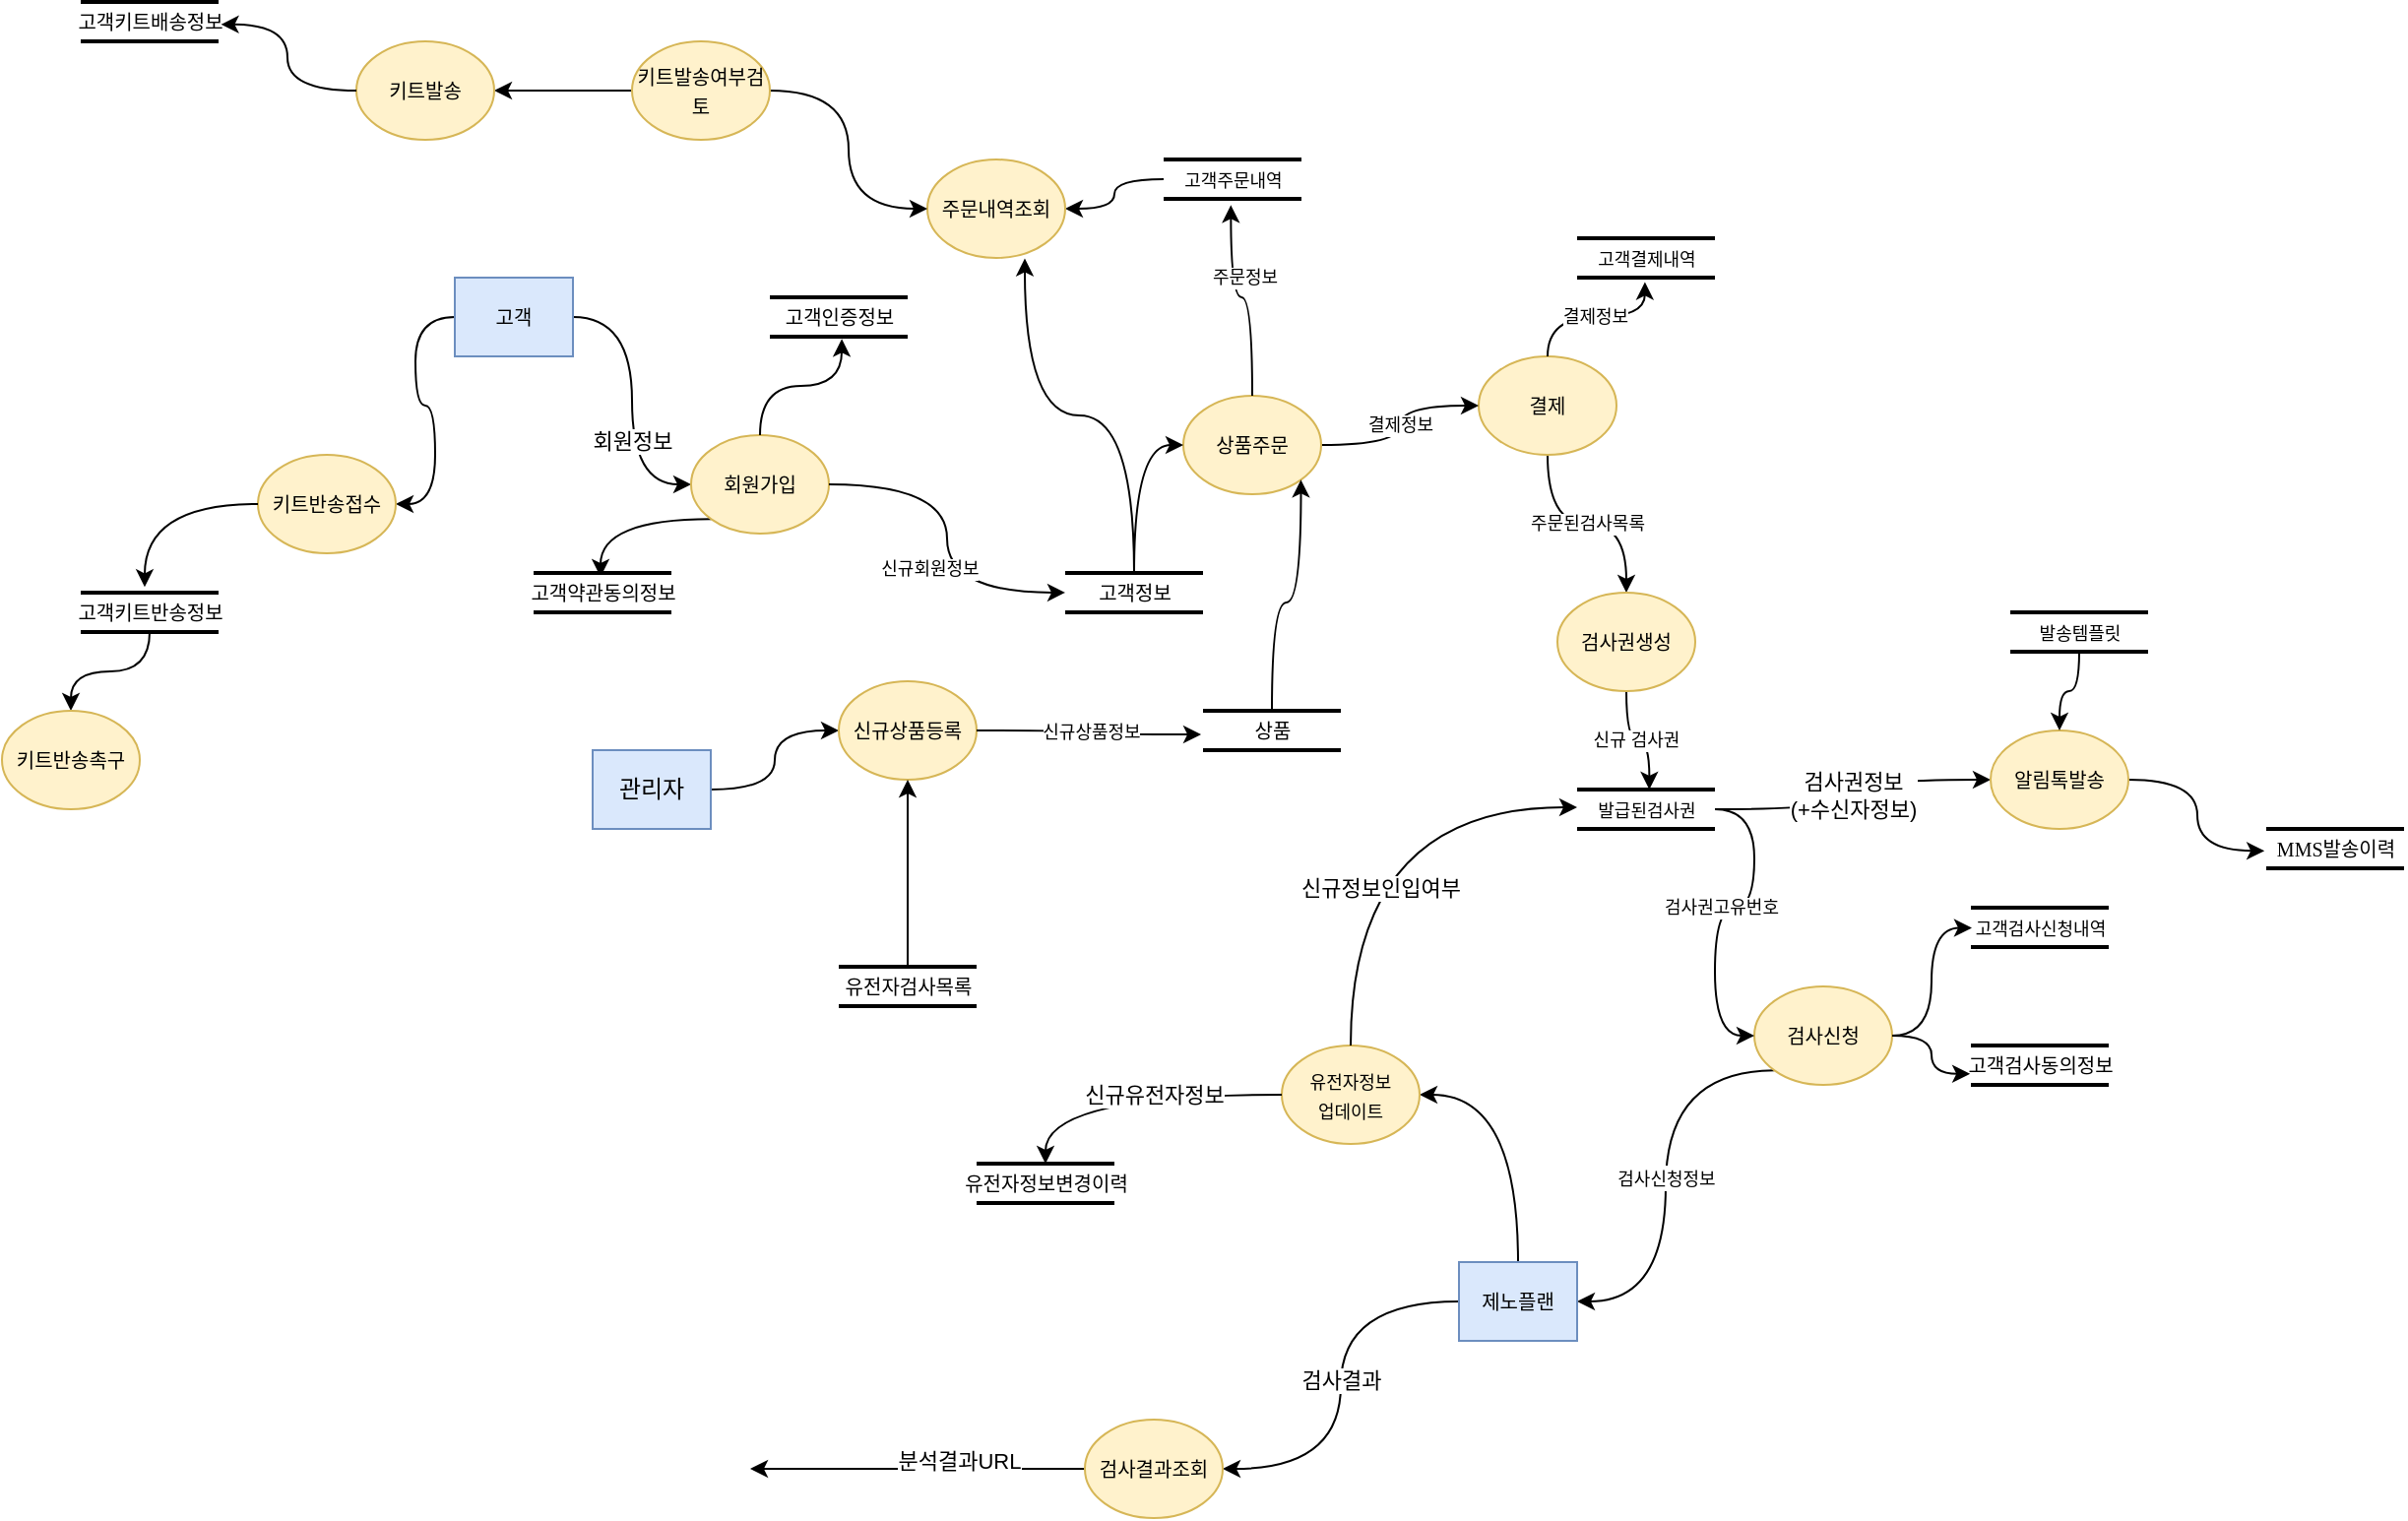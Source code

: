 <mxfile version="22.1.20" type="github">
  <diagram name="Page-1" id="52a04d89-c75d-2922-d76d-85b35f80e030">
    <mxGraphModel dx="1687" dy="868" grid="1" gridSize="10" guides="1" tooltips="1" connect="1" arrows="1" fold="1" page="1" pageScale="1" pageWidth="1600" pageHeight="900" background="none" math="0" shadow="0">
      <root>
        <mxCell id="0" />
        <mxCell id="1" parent="0" />
        <mxCell id="17472293e6e8944d-4" value="&lt;font style=&quot;font-size: 9px;&quot;&gt;고객결제내역&lt;/font&gt;" style="html=1;rounded=0;shadow=0;comic=0;labelBackgroundColor=none;strokeWidth=2;fontFamily=Verdana;fontSize=12;align=center;shape=mxgraph.ios7ui.horLines;" parent="1" vertex="1">
          <mxGeometry x="1050" y="210" width="70" height="20" as="geometry" />
        </mxCell>
        <mxCell id="e2xfSPb0T8YYYIXP3AMZ-35" style="edgeStyle=orthogonalEdgeStyle;rounded=0;orthogonalLoop=1;jettySize=auto;html=1;curved=1;entryX=1;entryY=0.5;entryDx=0;entryDy=0;exitX=0;exitY=1;exitDx=0;exitDy=0;" parent="1" source="e2xfSPb0T8YYYIXP3AMZ-11" target="e2xfSPb0T8YYYIXP3AMZ-34" edge="1">
          <mxGeometry relative="1" as="geometry">
            <mxPoint x="1000" y="662" as="targetPoint" />
          </mxGeometry>
        </mxCell>
        <mxCell id="e2xfSPb0T8YYYIXP3AMZ-36" value="&lt;font style=&quot;font-size: 9px;&quot;&gt;검사신청정보&lt;/font&gt;" style="edgeLabel;html=1;align=center;verticalAlign=middle;resizable=0;points=[];" parent="e2xfSPb0T8YYYIXP3AMZ-35" vertex="1" connectable="0">
          <mxGeometry relative="1" as="geometry">
            <mxPoint as="offset" />
          </mxGeometry>
        </mxCell>
        <mxCell id="e2xfSPb0T8YYYIXP3AMZ-11" value="&lt;font style=&quot;font-size: 10px;&quot;&gt;검사신청&lt;/font&gt;" style="ellipse;whiteSpace=wrap;html=1;rounded=1;shadow=0;comic=0;labelBackgroundColor=none;strokeWidth=1;fontFamily=Verdana;fontSize=12;align=center;fillColor=#fff2cc;strokeColor=#d6b656;" parent="1" vertex="1">
          <mxGeometry x="1140" y="590" width="70" height="50" as="geometry" />
        </mxCell>
        <mxCell id="e2xfSPb0T8YYYIXP3AMZ-44" style="edgeStyle=orthogonalEdgeStyle;rounded=0;orthogonalLoop=1;jettySize=auto;html=1;curved=1;entryX=0.5;entryY=0;entryDx=0;entryDy=0;" parent="1" source="e2xfSPb0T8YYYIXP3AMZ-12" target="e2xfSPb0T8YYYIXP3AMZ-46" edge="1">
          <mxGeometry relative="1" as="geometry">
            <mxPoint x="1070" y="380" as="targetPoint" />
          </mxGeometry>
        </mxCell>
        <mxCell id="e2xfSPb0T8YYYIXP3AMZ-47" value="주문된검사목록" style="edgeLabel;html=1;align=center;verticalAlign=middle;resizable=0;points=[];fontSize=9;" parent="e2xfSPb0T8YYYIXP3AMZ-44" vertex="1" connectable="0">
          <mxGeometry relative="1" as="geometry">
            <mxPoint as="offset" />
          </mxGeometry>
        </mxCell>
        <mxCell id="e2xfSPb0T8YYYIXP3AMZ-12" value="&lt;font style=&quot;font-size: 10px;&quot;&gt;결제&lt;/font&gt;" style="ellipse;whiteSpace=wrap;html=1;rounded=1;shadow=0;comic=0;labelBackgroundColor=none;strokeWidth=1;fontFamily=Verdana;fontSize=12;align=center;fillColor=#fff2cc;strokeColor=#d6b656;" parent="1" vertex="1">
          <mxGeometry x="1000" y="270" width="70" height="50" as="geometry" />
        </mxCell>
        <mxCell id="e2xfSPb0T8YYYIXP3AMZ-39" style="edgeStyle=orthogonalEdgeStyle;rounded=0;orthogonalLoop=1;jettySize=auto;html=1;entryX=0;entryY=0.5;entryDx=0;entryDy=0;curved=1;" parent="1" source="e2xfSPb0T8YYYIXP3AMZ-13" target="e2xfSPb0T8YYYIXP3AMZ-12" edge="1">
          <mxGeometry relative="1" as="geometry" />
        </mxCell>
        <mxCell id="e2xfSPb0T8YYYIXP3AMZ-40" value="결제정보" style="edgeLabel;html=1;align=center;verticalAlign=middle;resizable=0;points=[];fontSize=9;" parent="e2xfSPb0T8YYYIXP3AMZ-39" vertex="1" connectable="0">
          <mxGeometry relative="1" as="geometry">
            <mxPoint as="offset" />
          </mxGeometry>
        </mxCell>
        <mxCell id="e2xfSPb0T8YYYIXP3AMZ-13" value="&lt;font style=&quot;font-size: 10px;&quot;&gt;상품주문&lt;/font&gt;" style="ellipse;whiteSpace=wrap;html=1;rounded=1;shadow=0;comic=0;labelBackgroundColor=none;strokeWidth=1;fontFamily=Verdana;fontSize=12;align=center;fillColor=#fff2cc;strokeColor=#d6b656;" parent="1" vertex="1">
          <mxGeometry x="850" y="290" width="70" height="50" as="geometry" />
        </mxCell>
        <mxCell id="e2xfSPb0T8YYYIXP3AMZ-18" style="edgeStyle=orthogonalEdgeStyle;rounded=0;orthogonalLoop=1;jettySize=auto;html=1;entryX=0.488;entryY=1.159;entryDx=0;entryDy=0;entryPerimeter=0;curved=1;" parent="1" source="e2xfSPb0T8YYYIXP3AMZ-13" target="e2xfSPb0T8YYYIXP3AMZ-21" edge="1">
          <mxGeometry relative="1" as="geometry">
            <mxPoint x="964.58" y="387.9" as="targetPoint" />
          </mxGeometry>
        </mxCell>
        <mxCell id="e2xfSPb0T8YYYIXP3AMZ-33" value="주문정보" style="edgeLabel;html=1;align=center;verticalAlign=middle;resizable=0;points=[];fontSize=9;" parent="e2xfSPb0T8YYYIXP3AMZ-18" vertex="1" connectable="0">
          <mxGeometry y="-10" relative="1" as="geometry">
            <mxPoint as="offset" />
          </mxGeometry>
        </mxCell>
        <mxCell id="e2xfSPb0T8YYYIXP3AMZ-114" style="edgeStyle=orthogonalEdgeStyle;rounded=0;orthogonalLoop=1;jettySize=auto;html=1;entryX=1;entryY=0.5;entryDx=0;entryDy=0;curved=1;" parent="1" source="e2xfSPb0T8YYYIXP3AMZ-21" target="e2xfSPb0T8YYYIXP3AMZ-111" edge="1">
          <mxGeometry relative="1" as="geometry" />
        </mxCell>
        <mxCell id="e2xfSPb0T8YYYIXP3AMZ-21" value="&lt;font style=&quot;font-size: 9px;&quot;&gt;고객주문내역&lt;/font&gt;" style="html=1;rounded=0;shadow=0;comic=0;labelBackgroundColor=none;strokeWidth=2;fontFamily=Verdana;fontSize=12;align=center;shape=mxgraph.ios7ui.horLines;" parent="1" vertex="1">
          <mxGeometry x="840" y="170" width="70" height="20" as="geometry" />
        </mxCell>
        <mxCell id="e2xfSPb0T8YYYIXP3AMZ-56" style="edgeStyle=orthogonalEdgeStyle;rounded=0;orthogonalLoop=1;jettySize=auto;html=1;entryX=1;entryY=0.5;entryDx=0;entryDy=0;curved=1;" parent="1" source="e2xfSPb0T8YYYIXP3AMZ-34" target="e2xfSPb0T8YYYIXP3AMZ-55" edge="1">
          <mxGeometry relative="1" as="geometry" />
        </mxCell>
        <mxCell id="e2xfSPb0T8YYYIXP3AMZ-59" value="검사결과" style="edgeLabel;html=1;align=center;verticalAlign=middle;resizable=0;points=[];" parent="e2xfSPb0T8YYYIXP3AMZ-56" vertex="1" connectable="0">
          <mxGeometry relative="1" as="geometry">
            <mxPoint y="-3" as="offset" />
          </mxGeometry>
        </mxCell>
        <mxCell id="qD-0tBkQnBFQ0dMMJoZ8-3" style="edgeStyle=orthogonalEdgeStyle;rounded=0;orthogonalLoop=1;jettySize=auto;html=1;entryX=1;entryY=0.5;entryDx=0;entryDy=0;curved=1;exitX=0.5;exitY=0;exitDx=0;exitDy=0;" edge="1" parent="1" source="e2xfSPb0T8YYYIXP3AMZ-34" target="qD-0tBkQnBFQ0dMMJoZ8-6">
          <mxGeometry relative="1" as="geometry">
            <mxPoint x="970" y="640" as="targetPoint" />
          </mxGeometry>
        </mxCell>
        <mxCell id="e2xfSPb0T8YYYIXP3AMZ-34" value="&lt;span style=&quot;font-size: 10px;&quot;&gt;제노플랜&lt;/span&gt;" style="rounded=0;whiteSpace=wrap;html=1;fillColor=#dae8fc;strokeColor=#6c8ebf;" parent="1" vertex="1">
          <mxGeometry x="990" y="730" width="60" height="40" as="geometry" />
        </mxCell>
        <mxCell id="e2xfSPb0T8YYYIXP3AMZ-42" style="edgeStyle=orthogonalEdgeStyle;rounded=0;orthogonalLoop=1;jettySize=auto;html=1;entryX=0.492;entryY=1.112;entryDx=0;entryDy=0;entryPerimeter=0;curved=1;" parent="1" source="e2xfSPb0T8YYYIXP3AMZ-12" target="17472293e6e8944d-4" edge="1">
          <mxGeometry relative="1" as="geometry" />
        </mxCell>
        <mxCell id="e2xfSPb0T8YYYIXP3AMZ-43" value="결제정보" style="edgeLabel;html=1;align=center;verticalAlign=middle;resizable=0;points=[];fontSize=9;" parent="e2xfSPb0T8YYYIXP3AMZ-42" vertex="1" connectable="0">
          <mxGeometry relative="1" as="geometry">
            <mxPoint as="offset" />
          </mxGeometry>
        </mxCell>
        <mxCell id="e2xfSPb0T8YYYIXP3AMZ-48" style="edgeStyle=orthogonalEdgeStyle;rounded=0;orthogonalLoop=1;jettySize=auto;html=1;curved=1;entryX=0.524;entryY=0;entryDx=0;entryDy=0;entryPerimeter=0;" parent="1" source="e2xfSPb0T8YYYIXP3AMZ-46" target="e2xfSPb0T8YYYIXP3AMZ-51" edge="1">
          <mxGeometry relative="1" as="geometry">
            <mxPoint x="1090" y="500" as="targetPoint" />
          </mxGeometry>
        </mxCell>
        <mxCell id="e2xfSPb0T8YYYIXP3AMZ-50" value="신규 검사권&amp;nbsp;" style="edgeLabel;html=1;align=center;verticalAlign=middle;resizable=0;points=[];fontSize=9;" parent="e2xfSPb0T8YYYIXP3AMZ-48" vertex="1" connectable="0">
          <mxGeometry relative="1" as="geometry">
            <mxPoint as="offset" />
          </mxGeometry>
        </mxCell>
        <mxCell id="e2xfSPb0T8YYYIXP3AMZ-46" value="&lt;font style=&quot;font-size: 10px;&quot;&gt;검사권생성&lt;/font&gt;" style="ellipse;whiteSpace=wrap;html=1;rounded=1;shadow=0;comic=0;labelBackgroundColor=none;strokeWidth=1;fontFamily=Verdana;fontSize=12;align=center;fillColor=#fff2cc;strokeColor=#d6b656;" parent="1" vertex="1">
          <mxGeometry x="1040" y="390" width="70" height="50" as="geometry" />
        </mxCell>
        <mxCell id="e2xfSPb0T8YYYIXP3AMZ-53" style="edgeStyle=orthogonalEdgeStyle;rounded=0;orthogonalLoop=1;jettySize=auto;html=1;entryX=0;entryY=0.5;entryDx=0;entryDy=0;curved=1;" parent="1" source="e2xfSPb0T8YYYIXP3AMZ-51" target="e2xfSPb0T8YYYIXP3AMZ-11" edge="1">
          <mxGeometry relative="1" as="geometry" />
        </mxCell>
        <mxCell id="e2xfSPb0T8YYYIXP3AMZ-54" value="검사권고유번호" style="edgeLabel;html=1;align=center;verticalAlign=middle;resizable=0;points=[];fontSize=9;" parent="e2xfSPb0T8YYYIXP3AMZ-53" vertex="1" connectable="0">
          <mxGeometry relative="1" as="geometry">
            <mxPoint as="offset" />
          </mxGeometry>
        </mxCell>
        <mxCell id="e2xfSPb0T8YYYIXP3AMZ-88" style="edgeStyle=orthogonalEdgeStyle;rounded=0;orthogonalLoop=1;jettySize=auto;html=1;entryX=0;entryY=0.5;entryDx=0;entryDy=0;curved=1;" parent="1" source="e2xfSPb0T8YYYIXP3AMZ-51" target="e2xfSPb0T8YYYIXP3AMZ-87" edge="1">
          <mxGeometry relative="1" as="geometry" />
        </mxCell>
        <mxCell id="e2xfSPb0T8YYYIXP3AMZ-93" value="검사권정보&lt;br&gt;(+수신자정보)" style="edgeLabel;html=1;align=center;verticalAlign=middle;resizable=0;points=[];" parent="e2xfSPb0T8YYYIXP3AMZ-88" vertex="1" connectable="0">
          <mxGeometry relative="1" as="geometry">
            <mxPoint as="offset" />
          </mxGeometry>
        </mxCell>
        <mxCell id="e2xfSPb0T8YYYIXP3AMZ-51" value="&lt;font style=&quot;font-size: 9px;&quot;&gt;발급된검사권&lt;br&gt;&lt;/font&gt;" style="html=1;rounded=0;shadow=0;comic=0;labelBackgroundColor=none;strokeWidth=2;fontFamily=Verdana;fontSize=12;align=center;shape=mxgraph.ios7ui.horLines;" parent="1" vertex="1">
          <mxGeometry x="1050" y="490" width="70" height="20" as="geometry" />
        </mxCell>
        <mxCell id="qD-0tBkQnBFQ0dMMJoZ8-19" style="edgeStyle=orthogonalEdgeStyle;rounded=0;orthogonalLoop=1;jettySize=auto;html=1;" edge="1" parent="1" source="e2xfSPb0T8YYYIXP3AMZ-55">
          <mxGeometry relative="1" as="geometry">
            <mxPoint x="630" y="835" as="targetPoint" />
          </mxGeometry>
        </mxCell>
        <mxCell id="qD-0tBkQnBFQ0dMMJoZ8-20" value="분석결과URL" style="edgeLabel;html=1;align=center;verticalAlign=middle;resizable=0;points=[];" vertex="1" connectable="0" parent="qD-0tBkQnBFQ0dMMJoZ8-19">
          <mxGeometry x="-0.009" y="4" relative="1" as="geometry">
            <mxPoint x="16" y="-4" as="offset" />
          </mxGeometry>
        </mxCell>
        <mxCell id="e2xfSPb0T8YYYIXP3AMZ-55" value="&lt;span style=&quot;font-size: 10px;&quot;&gt;검사결과조회&lt;/span&gt;" style="ellipse;whiteSpace=wrap;html=1;rounded=1;shadow=0;comic=0;labelBackgroundColor=none;strokeWidth=1;fontFamily=Verdana;fontSize=12;align=center;fillColor=#fff2cc;strokeColor=#d6b656;" parent="1" vertex="1">
          <mxGeometry x="800" y="810" width="70" height="50" as="geometry" />
        </mxCell>
        <mxCell id="e2xfSPb0T8YYYIXP3AMZ-64" style="edgeStyle=orthogonalEdgeStyle;rounded=0;orthogonalLoop=1;jettySize=auto;html=1;entryX=0;entryY=0.5;entryDx=0;entryDy=0;curved=1;exitX=1;exitY=0.5;exitDx=0;exitDy=0;" parent="1" source="e2xfSPb0T8YYYIXP3AMZ-62" target="e2xfSPb0T8YYYIXP3AMZ-63" edge="1">
          <mxGeometry relative="1" as="geometry">
            <mxPoint x="610" y="445" as="sourcePoint" />
          </mxGeometry>
        </mxCell>
        <mxCell id="e2xfSPb0T8YYYIXP3AMZ-62" value="관리자" style="rounded=0;whiteSpace=wrap;html=1;fillColor=#dae8fc;strokeColor=#6c8ebf;" parent="1" vertex="1">
          <mxGeometry x="550" y="470" width="60" height="40" as="geometry" />
        </mxCell>
        <mxCell id="e2xfSPb0T8YYYIXP3AMZ-63" value="&lt;span style=&quot;font-size: 10px;&quot;&gt;신규상품등록&lt;/span&gt;" style="ellipse;whiteSpace=wrap;html=1;rounded=1;shadow=0;comic=0;labelBackgroundColor=none;strokeWidth=1;fontFamily=Verdana;fontSize=12;align=center;fillColor=#fff2cc;strokeColor=#d6b656;" parent="1" vertex="1">
          <mxGeometry x="675" y="435" width="70" height="50" as="geometry" />
        </mxCell>
        <mxCell id="e2xfSPb0T8YYYIXP3AMZ-67" style="edgeStyle=orthogonalEdgeStyle;rounded=0;orthogonalLoop=1;jettySize=auto;html=1;entryX=0.5;entryY=1;entryDx=0;entryDy=0;curved=1;" parent="1" source="e2xfSPb0T8YYYIXP3AMZ-66" target="e2xfSPb0T8YYYIXP3AMZ-63" edge="1">
          <mxGeometry relative="1" as="geometry" />
        </mxCell>
        <mxCell id="e2xfSPb0T8YYYIXP3AMZ-66" value="&lt;font size=&quot;1&quot;&gt;유전자검사목록&lt;/font&gt;" style="html=1;rounded=0;shadow=0;comic=0;labelBackgroundColor=none;strokeWidth=2;fontFamily=Verdana;fontSize=12;align=center;shape=mxgraph.ios7ui.horLines;" parent="1" vertex="1">
          <mxGeometry x="675" y="580" width="70" height="20" as="geometry" />
        </mxCell>
        <mxCell id="e2xfSPb0T8YYYIXP3AMZ-72" style="edgeStyle=orthogonalEdgeStyle;rounded=0;orthogonalLoop=1;jettySize=auto;html=1;entryX=1;entryY=1;entryDx=0;entryDy=0;curved=1;" parent="1" source="e2xfSPb0T8YYYIXP3AMZ-69" target="e2xfSPb0T8YYYIXP3AMZ-13" edge="1">
          <mxGeometry relative="1" as="geometry" />
        </mxCell>
        <mxCell id="e2xfSPb0T8YYYIXP3AMZ-69" value="&lt;font size=&quot;1&quot;&gt;상품&lt;/font&gt;" style="html=1;rounded=0;shadow=0;comic=0;labelBackgroundColor=none;strokeWidth=2;fontFamily=Verdana;fontSize=12;align=center;shape=mxgraph.ios7ui.horLines;" parent="1" vertex="1">
          <mxGeometry x="860" y="450" width="70" height="20" as="geometry" />
        </mxCell>
        <mxCell id="e2xfSPb0T8YYYIXP3AMZ-70" style="edgeStyle=orthogonalEdgeStyle;rounded=0;orthogonalLoop=1;jettySize=auto;html=1;entryX=-0.014;entryY=0.6;entryDx=0;entryDy=0;entryPerimeter=0;curved=1;" parent="1" source="e2xfSPb0T8YYYIXP3AMZ-63" target="e2xfSPb0T8YYYIXP3AMZ-69" edge="1">
          <mxGeometry relative="1" as="geometry" />
        </mxCell>
        <mxCell id="e2xfSPb0T8YYYIXP3AMZ-71" value="신규상품정보" style="edgeLabel;html=1;align=center;verticalAlign=middle;resizable=0;points=[];fontSize=9;" parent="e2xfSPb0T8YYYIXP3AMZ-70" vertex="1" connectable="0">
          <mxGeometry relative="1" as="geometry">
            <mxPoint as="offset" />
          </mxGeometry>
        </mxCell>
        <mxCell id="e2xfSPb0T8YYYIXP3AMZ-75" value="&lt;font style=&quot;font-size: 9px;&quot;&gt;고객검사신청내역&lt;/font&gt;" style="html=1;rounded=0;shadow=0;comic=0;labelBackgroundColor=none;strokeWidth=2;fontFamily=Verdana;fontSize=12;align=center;shape=mxgraph.ios7ui.horLines;" parent="1" vertex="1">
          <mxGeometry x="1250" y="550" width="70" height="20" as="geometry" />
        </mxCell>
        <mxCell id="e2xfSPb0T8YYYIXP3AMZ-76" style="edgeStyle=orthogonalEdgeStyle;rounded=0;orthogonalLoop=1;jettySize=auto;html=1;entryX=0.007;entryY=0.514;entryDx=0;entryDy=0;entryPerimeter=0;curved=1;" parent="1" source="e2xfSPb0T8YYYIXP3AMZ-11" target="e2xfSPb0T8YYYIXP3AMZ-75" edge="1">
          <mxGeometry relative="1" as="geometry" />
        </mxCell>
        <mxCell id="e2xfSPb0T8YYYIXP3AMZ-123" style="edgeStyle=orthogonalEdgeStyle;rounded=0;orthogonalLoop=1;jettySize=auto;html=1;entryX=-0.013;entryY=0.556;entryDx=0;entryDy=0;entryPerimeter=0;curved=1;" parent="1" source="e2xfSPb0T8YYYIXP3AMZ-87" target="e2xfSPb0T8YYYIXP3AMZ-124" edge="1">
          <mxGeometry relative="1" as="geometry">
            <mxPoint x="1410" y="484.025" as="targetPoint" />
          </mxGeometry>
        </mxCell>
        <mxCell id="e2xfSPb0T8YYYIXP3AMZ-87" value="&lt;span style=&quot;font-size: 10px;&quot;&gt;알림톡발송&lt;/span&gt;" style="ellipse;whiteSpace=wrap;html=1;rounded=1;shadow=0;comic=0;labelBackgroundColor=none;strokeWidth=1;fontFamily=Verdana;fontSize=12;align=center;fillColor=#fff2cc;strokeColor=#d6b656;" parent="1" vertex="1">
          <mxGeometry x="1260" y="460" width="70" height="50" as="geometry" />
        </mxCell>
        <mxCell id="e2xfSPb0T8YYYIXP3AMZ-91" style="edgeStyle=orthogonalEdgeStyle;rounded=0;orthogonalLoop=1;jettySize=auto;html=1;curved=1;entryX=0.5;entryY=0;entryDx=0;entryDy=0;" parent="1" source="e2xfSPb0T8YYYIXP3AMZ-90" target="e2xfSPb0T8YYYIXP3AMZ-87" edge="1">
          <mxGeometry relative="1" as="geometry">
            <mxPoint x="1280" y="440" as="targetPoint" />
          </mxGeometry>
        </mxCell>
        <mxCell id="e2xfSPb0T8YYYIXP3AMZ-90" value="&lt;font style=&quot;font-size: 9px;&quot;&gt;발송템플릿&lt;/font&gt;" style="html=1;rounded=0;shadow=0;comic=0;labelBackgroundColor=none;strokeWidth=2;fontFamily=Verdana;fontSize=12;align=center;shape=mxgraph.ios7ui.horLines;" parent="1" vertex="1">
          <mxGeometry x="1270" y="400" width="70" height="20" as="geometry" />
        </mxCell>
        <mxCell id="e2xfSPb0T8YYYIXP3AMZ-102" style="edgeStyle=orthogonalEdgeStyle;rounded=0;orthogonalLoop=1;jettySize=auto;html=1;entryX=0;entryY=0.5;entryDx=0;entryDy=0;curved=1;" parent="1" source="e2xfSPb0T8YYYIXP3AMZ-99" target="e2xfSPb0T8YYYIXP3AMZ-100" edge="1">
          <mxGeometry relative="1" as="geometry" />
        </mxCell>
        <mxCell id="e2xfSPb0T8YYYIXP3AMZ-103" value="회원정보" style="edgeLabel;html=1;align=center;verticalAlign=middle;resizable=0;points=[];" parent="e2xfSPb0T8YYYIXP3AMZ-102" vertex="1" connectable="0">
          <mxGeometry relative="1" as="geometry">
            <mxPoint y="20" as="offset" />
          </mxGeometry>
        </mxCell>
        <mxCell id="Vxt3TmOizYzSB1MqK-uD-9" style="edgeStyle=orthogonalEdgeStyle;rounded=0;orthogonalLoop=1;jettySize=auto;html=1;entryX=1;entryY=0.5;entryDx=0;entryDy=0;curved=1;" parent="1" source="e2xfSPb0T8YYYIXP3AMZ-99" target="Vxt3TmOizYzSB1MqK-uD-3" edge="1">
          <mxGeometry relative="1" as="geometry" />
        </mxCell>
        <mxCell id="e2xfSPb0T8YYYIXP3AMZ-99" value="&lt;span style=&quot;font-size: 10px;&quot;&gt;고객&lt;/span&gt;" style="rounded=0;whiteSpace=wrap;html=1;fillColor=#dae8fc;strokeColor=#6c8ebf;" parent="1" vertex="1">
          <mxGeometry x="480" y="230" width="60" height="40" as="geometry" />
        </mxCell>
        <mxCell id="Vxt3TmOizYzSB1MqK-uD-10" style="edgeStyle=orthogonalEdgeStyle;rounded=0;orthogonalLoop=1;jettySize=auto;html=1;curved=1;entryX=0.486;entryY=0.1;entryDx=0;entryDy=0;entryPerimeter=0;exitX=0;exitY=1;exitDx=0;exitDy=0;" parent="1" source="e2xfSPb0T8YYYIXP3AMZ-100" target="Vxt3TmOizYzSB1MqK-uD-11" edge="1">
          <mxGeometry relative="1" as="geometry">
            <mxPoint x="550" y="410" as="targetPoint" />
          </mxGeometry>
        </mxCell>
        <mxCell id="e2xfSPb0T8YYYIXP3AMZ-100" value="&lt;span style=&quot;font-size: 10px;&quot;&gt;회원가입&lt;/span&gt;" style="ellipse;whiteSpace=wrap;html=1;rounded=1;shadow=0;comic=0;labelBackgroundColor=none;strokeWidth=1;fontFamily=Verdana;fontSize=12;align=center;fillColor=#fff2cc;strokeColor=#d6b656;" parent="1" vertex="1">
          <mxGeometry x="600" y="310" width="70" height="50" as="geometry" />
        </mxCell>
        <mxCell id="e2xfSPb0T8YYYIXP3AMZ-109" style="edgeStyle=orthogonalEdgeStyle;rounded=0;orthogonalLoop=1;jettySize=auto;html=1;entryX=0;entryY=0.5;entryDx=0;entryDy=0;curved=1;" parent="1" source="e2xfSPb0T8YYYIXP3AMZ-104" target="e2xfSPb0T8YYYIXP3AMZ-13" edge="1">
          <mxGeometry relative="1" as="geometry" />
        </mxCell>
        <mxCell id="e2xfSPb0T8YYYIXP3AMZ-104" value="&lt;font size=&quot;1&quot;&gt;고객정보&lt;/font&gt;" style="html=1;rounded=0;shadow=0;comic=0;labelBackgroundColor=none;strokeWidth=2;fontFamily=Verdana;fontSize=12;align=center;shape=mxgraph.ios7ui.horLines;" parent="1" vertex="1">
          <mxGeometry x="790" y="380" width="70" height="20" as="geometry" />
        </mxCell>
        <mxCell id="e2xfSPb0T8YYYIXP3AMZ-106" style="edgeStyle=orthogonalEdgeStyle;rounded=0;orthogonalLoop=1;jettySize=auto;html=1;entryX=0;entryY=0.499;entryDx=0;entryDy=0;entryPerimeter=0;curved=1;exitX=1;exitY=0.5;exitDx=0;exitDy=0;" parent="1" source="e2xfSPb0T8YYYIXP3AMZ-100" target="e2xfSPb0T8YYYIXP3AMZ-104" edge="1">
          <mxGeometry relative="1" as="geometry">
            <mxPoint x="640.0" y="394.0" as="sourcePoint" />
          </mxGeometry>
        </mxCell>
        <mxCell id="e2xfSPb0T8YYYIXP3AMZ-107" value="신규회원정보" style="edgeLabel;html=1;align=center;verticalAlign=middle;resizable=0;points=[];fontSize=9;" parent="e2xfSPb0T8YYYIXP3AMZ-106" vertex="1" connectable="0">
          <mxGeometry y="-10" relative="1" as="geometry">
            <mxPoint x="1" y="15" as="offset" />
          </mxGeometry>
        </mxCell>
        <mxCell id="e2xfSPb0T8YYYIXP3AMZ-111" value="&lt;span style=&quot;font-size: 10px;&quot;&gt;주문내역조회&lt;/span&gt;" style="ellipse;whiteSpace=wrap;html=1;rounded=1;shadow=0;comic=0;labelBackgroundColor=none;strokeWidth=1;fontFamily=Verdana;fontSize=12;align=center;fillColor=#fff2cc;strokeColor=#d6b656;" parent="1" vertex="1">
          <mxGeometry x="720" y="170" width="70" height="50" as="geometry" />
        </mxCell>
        <mxCell id="e2xfSPb0T8YYYIXP3AMZ-117" style="edgeStyle=orthogonalEdgeStyle;rounded=0;orthogonalLoop=1;jettySize=auto;html=1;entryX=0;entryY=0.5;entryDx=0;entryDy=0;curved=1;" parent="1" source="e2xfSPb0T8YYYIXP3AMZ-116" target="e2xfSPb0T8YYYIXP3AMZ-111" edge="1">
          <mxGeometry relative="1" as="geometry" />
        </mxCell>
        <mxCell id="Vxt3TmOizYzSB1MqK-uD-5" style="edgeStyle=orthogonalEdgeStyle;rounded=0;orthogonalLoop=1;jettySize=auto;html=1;entryX=1;entryY=0.5;entryDx=0;entryDy=0;curved=1;" parent="1" source="e2xfSPb0T8YYYIXP3AMZ-116" target="Vxt3TmOizYzSB1MqK-uD-4" edge="1">
          <mxGeometry relative="1" as="geometry" />
        </mxCell>
        <mxCell id="e2xfSPb0T8YYYIXP3AMZ-116" value="&lt;span style=&quot;font-size: 10px;&quot;&gt;키트발송여부검토&lt;/span&gt;" style="ellipse;whiteSpace=wrap;html=1;rounded=1;shadow=0;comic=0;labelBackgroundColor=none;strokeWidth=1;fontFamily=Verdana;fontSize=12;align=center;fillColor=#fff2cc;strokeColor=#d6b656;" parent="1" vertex="1">
          <mxGeometry x="570" y="110" width="70" height="50" as="geometry" />
        </mxCell>
        <mxCell id="e2xfSPb0T8YYYIXP3AMZ-120" value="&lt;font size=&quot;1&quot;&gt;고객키트배송정보&lt;/font&gt;" style="html=1;rounded=0;shadow=0;comic=0;labelBackgroundColor=none;strokeWidth=2;fontFamily=Verdana;fontSize=12;align=center;shape=mxgraph.ios7ui.horLines;" parent="1" vertex="1">
          <mxGeometry x="290" y="90" width="70" height="20" as="geometry" />
        </mxCell>
        <mxCell id="e2xfSPb0T8YYYIXP3AMZ-124" value="&lt;font size=&quot;1&quot;&gt;MMS발송이력&lt;/font&gt;" style="html=1;rounded=0;shadow=0;comic=0;labelBackgroundColor=none;strokeWidth=2;fontFamily=Verdana;fontSize=12;align=center;shape=mxgraph.ios7ui.horLines;" parent="1" vertex="1">
          <mxGeometry x="1400" y="510" width="70" height="20" as="geometry" />
        </mxCell>
        <mxCell id="e2xfSPb0T8YYYIXP3AMZ-126" value="&lt;font size=&quot;1&quot;&gt;고객검사동의정보&lt;/font&gt;" style="html=1;rounded=0;shadow=0;comic=0;labelBackgroundColor=none;strokeWidth=2;fontFamily=Verdana;fontSize=12;align=center;shape=mxgraph.ios7ui.horLines;" parent="1" vertex="1">
          <mxGeometry x="1250" y="620" width="70" height="20" as="geometry" />
        </mxCell>
        <mxCell id="e2xfSPb0T8YYYIXP3AMZ-127" style="edgeStyle=orthogonalEdgeStyle;rounded=0;orthogonalLoop=1;jettySize=auto;html=1;entryX=-0.006;entryY=0.72;entryDx=0;entryDy=0;entryPerimeter=0;curved=1;" parent="1" source="e2xfSPb0T8YYYIXP3AMZ-11" target="e2xfSPb0T8YYYIXP3AMZ-126" edge="1">
          <mxGeometry relative="1" as="geometry" />
        </mxCell>
        <mxCell id="Vxt3TmOizYzSB1MqK-uD-1" value="&lt;font size=&quot;1&quot;&gt;고객인증정보&lt;/font&gt;" style="html=1;rounded=0;shadow=0;comic=0;labelBackgroundColor=none;strokeWidth=2;fontFamily=Verdana;fontSize=12;align=center;shape=mxgraph.ios7ui.horLines;" parent="1" vertex="1">
          <mxGeometry x="640" y="240" width="70" height="20" as="geometry" />
        </mxCell>
        <mxCell id="Vxt3TmOizYzSB1MqK-uD-2" style="edgeStyle=orthogonalEdgeStyle;rounded=0;orthogonalLoop=1;jettySize=auto;html=1;entryX=0.522;entryY=1.058;entryDx=0;entryDy=0;entryPerimeter=0;curved=1;" parent="1" source="e2xfSPb0T8YYYIXP3AMZ-100" target="Vxt3TmOizYzSB1MqK-uD-1" edge="1">
          <mxGeometry relative="1" as="geometry" />
        </mxCell>
        <mxCell id="Vxt3TmOizYzSB1MqK-uD-3" value="&lt;span style=&quot;font-size: 10px;&quot;&gt;키트반송접수&lt;/span&gt;" style="ellipse;whiteSpace=wrap;html=1;rounded=1;shadow=0;comic=0;labelBackgroundColor=none;strokeWidth=1;fontFamily=Verdana;fontSize=12;align=center;fillColor=#fff2cc;strokeColor=#d6b656;" parent="1" vertex="1">
          <mxGeometry x="380" y="320" width="70" height="50" as="geometry" />
        </mxCell>
        <mxCell id="Vxt3TmOizYzSB1MqK-uD-4" value="&lt;span style=&quot;font-size: 10px;&quot;&gt;키트발송&lt;/span&gt;" style="ellipse;whiteSpace=wrap;html=1;rounded=1;shadow=0;comic=0;labelBackgroundColor=none;strokeWidth=1;fontFamily=Verdana;fontSize=12;align=center;fillColor=#fff2cc;strokeColor=#d6b656;" parent="1" vertex="1">
          <mxGeometry x="430" y="110" width="70" height="50" as="geometry" />
        </mxCell>
        <mxCell id="Vxt3TmOizYzSB1MqK-uD-6" style="edgeStyle=orthogonalEdgeStyle;rounded=0;orthogonalLoop=1;jettySize=auto;html=1;entryX=1.018;entryY=0.571;entryDx=0;entryDy=0;entryPerimeter=0;curved=1;" parent="1" source="Vxt3TmOizYzSB1MqK-uD-4" target="e2xfSPb0T8YYYIXP3AMZ-120" edge="1">
          <mxGeometry relative="1" as="geometry" />
        </mxCell>
        <mxCell id="Vxt3TmOizYzSB1MqK-uD-14" value="" style="edgeStyle=orthogonalEdgeStyle;rounded=0;orthogonalLoop=1;jettySize=auto;html=1;curved=1;" parent="1" source="Vxt3TmOizYzSB1MqK-uD-7" target="Vxt3TmOizYzSB1MqK-uD-12" edge="1">
          <mxGeometry relative="1" as="geometry" />
        </mxCell>
        <mxCell id="Vxt3TmOizYzSB1MqK-uD-7" value="&lt;font size=&quot;1&quot;&gt;고객키트반송정보&lt;/font&gt;" style="html=1;rounded=0;shadow=0;comic=0;labelBackgroundColor=none;strokeWidth=2;fontFamily=Verdana;fontSize=12;align=center;shape=mxgraph.ios7ui.horLines;" parent="1" vertex="1">
          <mxGeometry x="290" y="390" width="70" height="20" as="geometry" />
        </mxCell>
        <mxCell id="Vxt3TmOizYzSB1MqK-uD-8" style="edgeStyle=orthogonalEdgeStyle;rounded=0;orthogonalLoop=1;jettySize=auto;html=1;entryX=0.464;entryY=-0.143;entryDx=0;entryDy=0;entryPerimeter=0;curved=1;" parent="1" source="Vxt3TmOizYzSB1MqK-uD-3" target="Vxt3TmOizYzSB1MqK-uD-7" edge="1">
          <mxGeometry relative="1" as="geometry" />
        </mxCell>
        <mxCell id="Vxt3TmOizYzSB1MqK-uD-11" value="&lt;font size=&quot;1&quot;&gt;고객약관동의정보&lt;/font&gt;" style="html=1;rounded=0;shadow=0;comic=0;labelBackgroundColor=none;strokeWidth=2;fontFamily=Verdana;fontSize=12;align=center;shape=mxgraph.ios7ui.horLines;" parent="1" vertex="1">
          <mxGeometry x="520" y="380" width="70" height="20" as="geometry" />
        </mxCell>
        <mxCell id="Vxt3TmOizYzSB1MqK-uD-12" value="&lt;span style=&quot;font-size: 10px;&quot;&gt;키트반송촉구&lt;/span&gt;" style="ellipse;whiteSpace=wrap;html=1;rounded=1;shadow=0;comic=0;labelBackgroundColor=none;strokeWidth=1;fontFamily=Verdana;fontSize=12;align=center;fillColor=#fff2cc;strokeColor=#d6b656;" parent="1" vertex="1">
          <mxGeometry x="250" y="450" width="70" height="50" as="geometry" />
        </mxCell>
        <mxCell id="qD-0tBkQnBFQ0dMMJoZ8-2" style="edgeStyle=orthogonalEdgeStyle;rounded=0;orthogonalLoop=1;jettySize=auto;html=1;entryX=0.707;entryY=1.005;entryDx=0;entryDy=0;entryPerimeter=0;curved=1;" edge="1" parent="1" source="e2xfSPb0T8YYYIXP3AMZ-104" target="e2xfSPb0T8YYYIXP3AMZ-111">
          <mxGeometry relative="1" as="geometry" />
        </mxCell>
        <mxCell id="qD-0tBkQnBFQ0dMMJoZ8-6" value="&lt;font style=&quot;font-size: 9px;&quot;&gt;유전자정보&lt;br&gt;업데이트&lt;/font&gt;" style="ellipse;whiteSpace=wrap;html=1;rounded=1;shadow=0;comic=0;labelBackgroundColor=none;strokeWidth=1;fontFamily=Verdana;fontSize=12;align=center;fillColor=#fff2cc;strokeColor=#d6b656;" vertex="1" parent="1">
          <mxGeometry x="900" y="620" width="70" height="50" as="geometry" />
        </mxCell>
        <mxCell id="qD-0tBkQnBFQ0dMMJoZ8-12" style="edgeStyle=orthogonalEdgeStyle;rounded=0;orthogonalLoop=1;jettySize=auto;html=1;curved=1;" edge="1" parent="1" source="qD-0tBkQnBFQ0dMMJoZ8-6" target="qD-0tBkQnBFQ0dMMJoZ8-17">
          <mxGeometry relative="1" as="geometry">
            <mxPoint x="700" y="630" as="targetPoint" />
          </mxGeometry>
        </mxCell>
        <mxCell id="qD-0tBkQnBFQ0dMMJoZ8-13" value="신규유전자정보" style="edgeLabel;html=1;align=center;verticalAlign=middle;resizable=0;points=[];" vertex="1" connectable="0" parent="qD-0tBkQnBFQ0dMMJoZ8-12">
          <mxGeometry x="-0.021" y="-12" relative="1" as="geometry">
            <mxPoint x="11" y="12" as="offset" />
          </mxGeometry>
        </mxCell>
        <mxCell id="qD-0tBkQnBFQ0dMMJoZ8-14" style="edgeStyle=orthogonalEdgeStyle;rounded=0;orthogonalLoop=1;jettySize=auto;html=1;entryX=0;entryY=0.45;entryDx=0;entryDy=0;entryPerimeter=0;curved=1;exitX=0.5;exitY=0;exitDx=0;exitDy=0;" edge="1" parent="1" source="qD-0tBkQnBFQ0dMMJoZ8-6" target="e2xfSPb0T8YYYIXP3AMZ-51">
          <mxGeometry relative="1" as="geometry" />
        </mxCell>
        <mxCell id="qD-0tBkQnBFQ0dMMJoZ8-15" value="신규정보인입여부" style="edgeLabel;html=1;align=center;verticalAlign=middle;resizable=0;points=[];" vertex="1" connectable="0" parent="qD-0tBkQnBFQ0dMMJoZ8-14">
          <mxGeometry x="0.178" y="-25" relative="1" as="geometry">
            <mxPoint x="-3" y="16" as="offset" />
          </mxGeometry>
        </mxCell>
        <mxCell id="qD-0tBkQnBFQ0dMMJoZ8-17" value="&lt;font style=&quot;font-size: 10px;&quot;&gt;유전자정보변경이력&lt;/font&gt;" style="html=1;rounded=0;shadow=0;comic=0;labelBackgroundColor=none;strokeWidth=2;fontFamily=Verdana;fontSize=12;align=center;shape=mxgraph.ios7ui.horLines;" vertex="1" parent="1">
          <mxGeometry x="745" y="680" width="70" height="20" as="geometry" />
        </mxCell>
      </root>
    </mxGraphModel>
  </diagram>
</mxfile>
